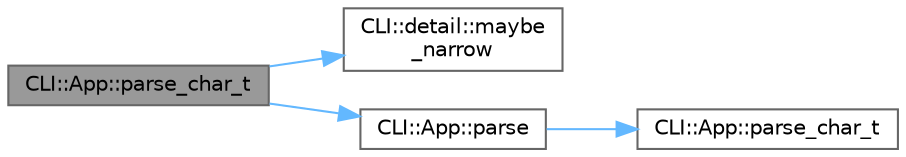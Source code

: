 digraph "CLI::App::parse_char_t"
{
 // LATEX_PDF_SIZE
  bgcolor="transparent";
  edge [fontname=Helvetica,fontsize=10,labelfontname=Helvetica,labelfontsize=10];
  node [fontname=Helvetica,fontsize=10,shape=box,height=0.2,width=0.4];
  rankdir="LR";
  Node1 [id="Node000001",label="CLI::App::parse_char_t",height=0.2,width=0.4,color="gray40", fillcolor="grey60", style="filled", fontcolor="black",tooltip=" "];
  Node1 -> Node2 [id="edge1_Node000001_Node000002",color="steelblue1",style="solid",tooltip=" "];
  Node2 [id="Node000002",label="CLI::detail::maybe\l_narrow",height=0.2,width=0.4,color="grey40", fillcolor="white", style="filled",URL="$namespace_c_l_i_1_1detail.html#a8f3cd0128183abe191947b6e831e2d50",tooltip=" "];
  Node1 -> Node3 [id="edge2_Node000001_Node000003",color="steelblue1",style="solid",tooltip=" "];
  Node3 [id="Node000003",label="CLI::App::parse",height=0.2,width=0.4,color="grey40", fillcolor="white", style="filled",URL="$class_c_l_i_1_1_app.html#a4e8fc70432b0ff1b44c396c68f8d4ec5",tooltip=" "];
  Node3 -> Node4 [id="edge3_Node000003_Node000004",color="steelblue1",style="solid",tooltip=" "];
  Node4 [id="Node000004",label="CLI::App::parse_char_t",height=0.2,width=0.4,color="grey40", fillcolor="white", style="filled",URL="$class_c_l_i_1_1_app.html#a2e8bff56ca868c5a9ccb0a879ef2db18",tooltip=" "];
}
